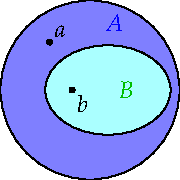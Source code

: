 settings.tex="pdflatex";

texpreamble("\usepackage{amsmath}
\usepackage{amsthm,amssymb}
\usepackage{mathpazo}
\usepackage[svgnames]{xcolor}
");
import graph;

size(90);


filldraw(circle((0,0),1),lightblue,black);
filldraw(shift((0.2,0))*xscale(0.7)*yscale(0.5)*circle((0,0),1),lightgreen+lightblue,black);

label("$A$",0.8*dir(70),blue);
label("$B$",0.4*dir(0),heavygreen);

dot("$a$",0.7*dir(130),NE);
dot("$b$",(-0.2,0),SE);

//label("$\textcolor{green}{B}\subseteq \textcolor{blue}{A}$",(0,-1.2));
